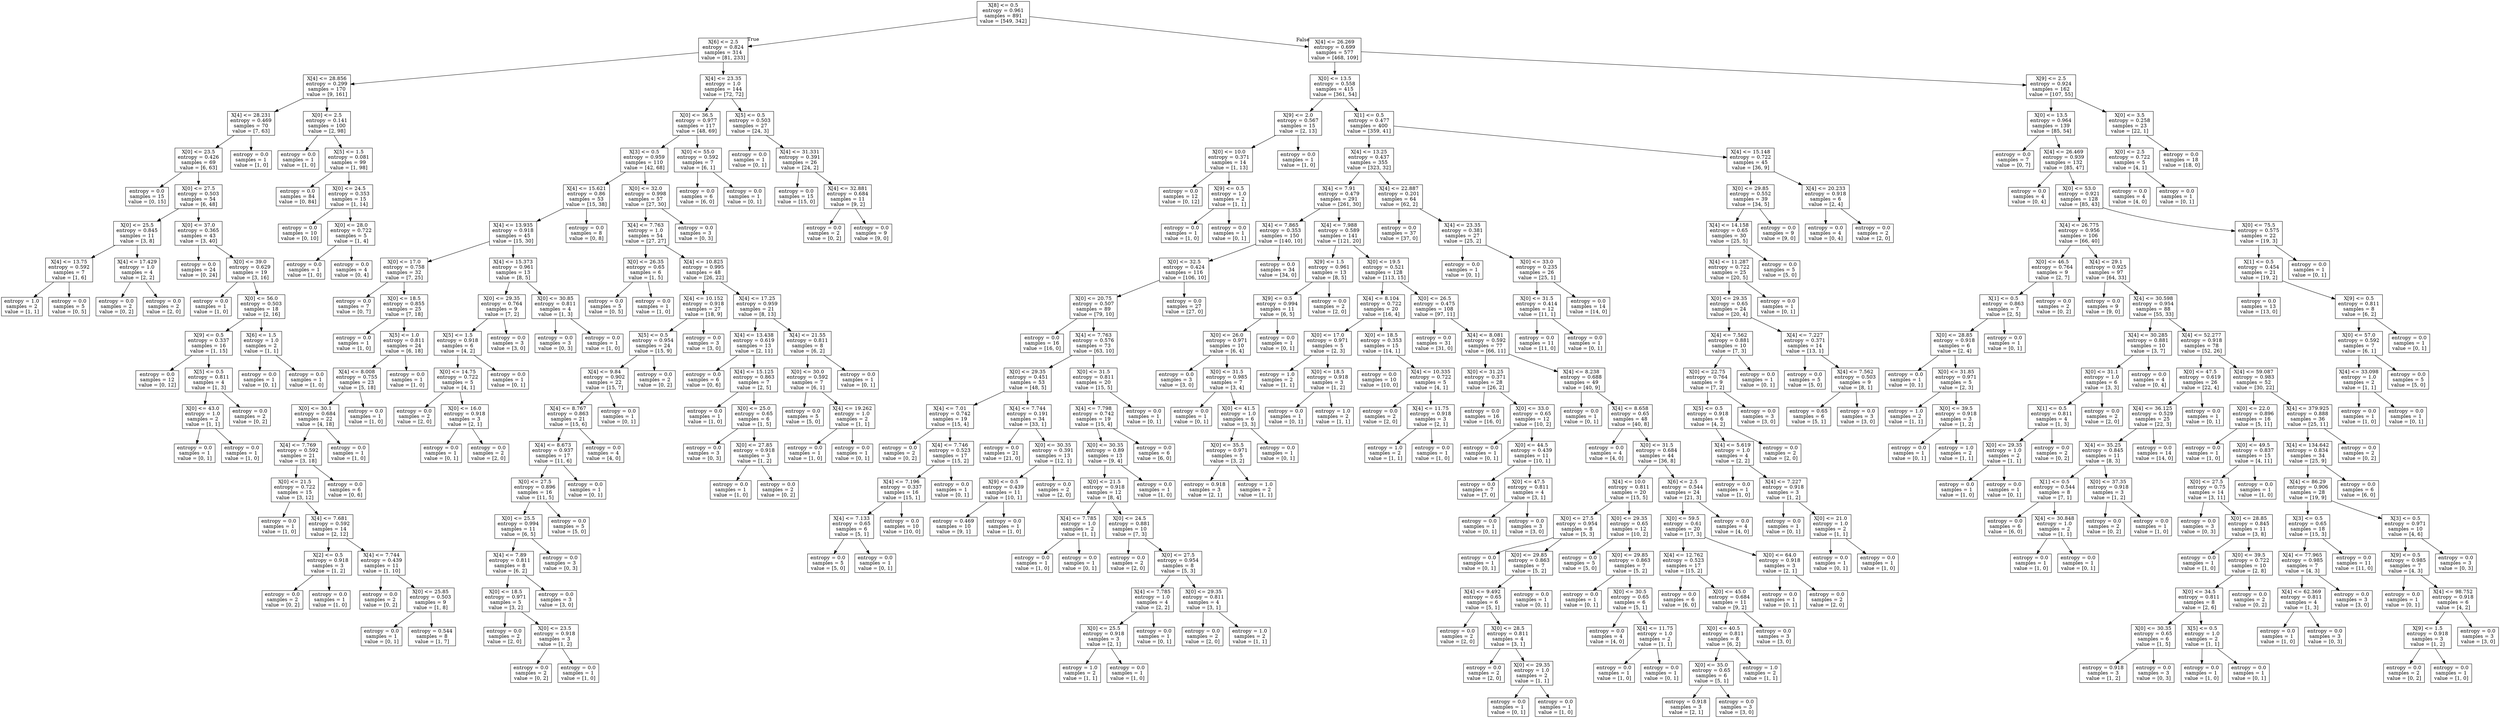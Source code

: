 digraph Tree {
node [shape=box] ;
0 [label="X[8] <= 0.5\nentropy = 0.961\nsamples = 891\nvalue = [549, 342]"] ;
1 [label="X[6] <= 2.5\nentropy = 0.824\nsamples = 314\nvalue = [81, 233]"] ;
0 -> 1 [labeldistance=2.5, labelangle=45, headlabel="True"] ;
2 [label="X[4] <= 28.856\nentropy = 0.299\nsamples = 170\nvalue = [9, 161]"] ;
1 -> 2 ;
3 [label="X[4] <= 28.231\nentropy = 0.469\nsamples = 70\nvalue = [7, 63]"] ;
2 -> 3 ;
4 [label="X[0] <= 23.5\nentropy = 0.426\nsamples = 69\nvalue = [6, 63]"] ;
3 -> 4 ;
5 [label="entropy = 0.0\nsamples = 15\nvalue = [0, 15]"] ;
4 -> 5 ;
6 [label="X[0] <= 27.5\nentropy = 0.503\nsamples = 54\nvalue = [6, 48]"] ;
4 -> 6 ;
7 [label="X[0] <= 25.5\nentropy = 0.845\nsamples = 11\nvalue = [3, 8]"] ;
6 -> 7 ;
8 [label="X[4] <= 13.75\nentropy = 0.592\nsamples = 7\nvalue = [1, 6]"] ;
7 -> 8 ;
9 [label="entropy = 1.0\nsamples = 2\nvalue = [1, 1]"] ;
8 -> 9 ;
10 [label="entropy = 0.0\nsamples = 5\nvalue = [0, 5]"] ;
8 -> 10 ;
11 [label="X[4] <= 17.429\nentropy = 1.0\nsamples = 4\nvalue = [2, 2]"] ;
7 -> 11 ;
12 [label="entropy = 0.0\nsamples = 2\nvalue = [0, 2]"] ;
11 -> 12 ;
13 [label="entropy = 0.0\nsamples = 2\nvalue = [2, 0]"] ;
11 -> 13 ;
14 [label="X[0] <= 37.0\nentropy = 0.365\nsamples = 43\nvalue = [3, 40]"] ;
6 -> 14 ;
15 [label="entropy = 0.0\nsamples = 24\nvalue = [0, 24]"] ;
14 -> 15 ;
16 [label="X[0] <= 39.0\nentropy = 0.629\nsamples = 19\nvalue = [3, 16]"] ;
14 -> 16 ;
17 [label="entropy = 0.0\nsamples = 1\nvalue = [1, 0]"] ;
16 -> 17 ;
18 [label="X[0] <= 56.0\nentropy = 0.503\nsamples = 18\nvalue = [2, 16]"] ;
16 -> 18 ;
19 [label="X[9] <= 0.5\nentropy = 0.337\nsamples = 16\nvalue = [1, 15]"] ;
18 -> 19 ;
20 [label="entropy = 0.0\nsamples = 12\nvalue = [0, 12]"] ;
19 -> 20 ;
21 [label="X[5] <= 0.5\nentropy = 0.811\nsamples = 4\nvalue = [1, 3]"] ;
19 -> 21 ;
22 [label="X[0] <= 43.0\nentropy = 1.0\nsamples = 2\nvalue = [1, 1]"] ;
21 -> 22 ;
23 [label="entropy = 0.0\nsamples = 1\nvalue = [0, 1]"] ;
22 -> 23 ;
24 [label="entropy = 0.0\nsamples = 1\nvalue = [1, 0]"] ;
22 -> 24 ;
25 [label="entropy = 0.0\nsamples = 2\nvalue = [0, 2]"] ;
21 -> 25 ;
26 [label="X[6] <= 1.5\nentropy = 1.0\nsamples = 2\nvalue = [1, 1]"] ;
18 -> 26 ;
27 [label="entropy = 0.0\nsamples = 1\nvalue = [0, 1]"] ;
26 -> 27 ;
28 [label="entropy = 0.0\nsamples = 1\nvalue = [1, 0]"] ;
26 -> 28 ;
29 [label="entropy = 0.0\nsamples = 1\nvalue = [1, 0]"] ;
3 -> 29 ;
30 [label="X[0] <= 2.5\nentropy = 0.141\nsamples = 100\nvalue = [2, 98]"] ;
2 -> 30 ;
31 [label="entropy = 0.0\nsamples = 1\nvalue = [1, 0]"] ;
30 -> 31 ;
32 [label="X[5] <= 1.5\nentropy = 0.081\nsamples = 99\nvalue = [1, 98]"] ;
30 -> 32 ;
33 [label="entropy = 0.0\nsamples = 84\nvalue = [0, 84]"] ;
32 -> 33 ;
34 [label="X[0] <= 24.5\nentropy = 0.353\nsamples = 15\nvalue = [1, 14]"] ;
32 -> 34 ;
35 [label="entropy = 0.0\nsamples = 10\nvalue = [0, 10]"] ;
34 -> 35 ;
36 [label="X[0] <= 28.0\nentropy = 0.722\nsamples = 5\nvalue = [1, 4]"] ;
34 -> 36 ;
37 [label="entropy = 0.0\nsamples = 1\nvalue = [1, 0]"] ;
36 -> 37 ;
38 [label="entropy = 0.0\nsamples = 4\nvalue = [0, 4]"] ;
36 -> 38 ;
39 [label="X[4] <= 23.35\nentropy = 1.0\nsamples = 144\nvalue = [72, 72]"] ;
1 -> 39 ;
40 [label="X[0] <= 36.5\nentropy = 0.977\nsamples = 117\nvalue = [48, 69]"] ;
39 -> 40 ;
41 [label="X[3] <= 0.5\nentropy = 0.959\nsamples = 110\nvalue = [42, 68]"] ;
40 -> 41 ;
42 [label="X[4] <= 15.621\nentropy = 0.86\nsamples = 53\nvalue = [15, 38]"] ;
41 -> 42 ;
43 [label="X[4] <= 13.935\nentropy = 0.918\nsamples = 45\nvalue = [15, 30]"] ;
42 -> 43 ;
44 [label="X[0] <= 17.0\nentropy = 0.758\nsamples = 32\nvalue = [7, 25]"] ;
43 -> 44 ;
45 [label="entropy = 0.0\nsamples = 7\nvalue = [0, 7]"] ;
44 -> 45 ;
46 [label="X[0] <= 18.5\nentropy = 0.855\nsamples = 25\nvalue = [7, 18]"] ;
44 -> 46 ;
47 [label="entropy = 0.0\nsamples = 1\nvalue = [1, 0]"] ;
46 -> 47 ;
48 [label="X[5] <= 1.0\nentropy = 0.811\nsamples = 24\nvalue = [6, 18]"] ;
46 -> 48 ;
49 [label="X[4] <= 8.008\nentropy = 0.755\nsamples = 23\nvalue = [5, 18]"] ;
48 -> 49 ;
50 [label="X[0] <= 30.1\nentropy = 0.684\nsamples = 22\nvalue = [4, 18]"] ;
49 -> 50 ;
51 [label="X[4] <= 7.769\nentropy = 0.592\nsamples = 21\nvalue = [3, 18]"] ;
50 -> 51 ;
52 [label="X[0] <= 21.5\nentropy = 0.722\nsamples = 15\nvalue = [3, 12]"] ;
51 -> 52 ;
53 [label="entropy = 0.0\nsamples = 1\nvalue = [1, 0]"] ;
52 -> 53 ;
54 [label="X[4] <= 7.681\nentropy = 0.592\nsamples = 14\nvalue = [2, 12]"] ;
52 -> 54 ;
55 [label="X[2] <= 0.5\nentropy = 0.918\nsamples = 3\nvalue = [1, 2]"] ;
54 -> 55 ;
56 [label="entropy = 0.0\nsamples = 2\nvalue = [0, 2]"] ;
55 -> 56 ;
57 [label="entropy = 0.0\nsamples = 1\nvalue = [1, 0]"] ;
55 -> 57 ;
58 [label="X[4] <= 7.744\nentropy = 0.439\nsamples = 11\nvalue = [1, 10]"] ;
54 -> 58 ;
59 [label="entropy = 0.0\nsamples = 2\nvalue = [0, 2]"] ;
58 -> 59 ;
60 [label="X[0] <= 25.85\nentropy = 0.503\nsamples = 9\nvalue = [1, 8]"] ;
58 -> 60 ;
61 [label="entropy = 0.0\nsamples = 1\nvalue = [0, 1]"] ;
60 -> 61 ;
62 [label="entropy = 0.544\nsamples = 8\nvalue = [1, 7]"] ;
60 -> 62 ;
63 [label="entropy = 0.0\nsamples = 6\nvalue = [0, 6]"] ;
51 -> 63 ;
64 [label="entropy = 0.0\nsamples = 1\nvalue = [1, 0]"] ;
50 -> 64 ;
65 [label="entropy = 0.0\nsamples = 1\nvalue = [1, 0]"] ;
49 -> 65 ;
66 [label="entropy = 0.0\nsamples = 1\nvalue = [1, 0]"] ;
48 -> 66 ;
67 [label="X[4] <= 15.373\nentropy = 0.961\nsamples = 13\nvalue = [8, 5]"] ;
43 -> 67 ;
68 [label="X[0] <= 29.35\nentropy = 0.764\nsamples = 9\nvalue = [7, 2]"] ;
67 -> 68 ;
69 [label="X[5] <= 1.5\nentropy = 0.918\nsamples = 6\nvalue = [4, 2]"] ;
68 -> 69 ;
70 [label="X[0] <= 14.75\nentropy = 0.722\nsamples = 5\nvalue = [4, 1]"] ;
69 -> 70 ;
71 [label="entropy = 0.0\nsamples = 2\nvalue = [2, 0]"] ;
70 -> 71 ;
72 [label="X[0] <= 16.0\nentropy = 0.918\nsamples = 3\nvalue = [2, 1]"] ;
70 -> 72 ;
73 [label="entropy = 0.0\nsamples = 1\nvalue = [0, 1]"] ;
72 -> 73 ;
74 [label="entropy = 0.0\nsamples = 2\nvalue = [2, 0]"] ;
72 -> 74 ;
75 [label="entropy = 0.0\nsamples = 1\nvalue = [0, 1]"] ;
69 -> 75 ;
76 [label="entropy = 0.0\nsamples = 3\nvalue = [3, 0]"] ;
68 -> 76 ;
77 [label="X[0] <= 30.85\nentropy = 0.811\nsamples = 4\nvalue = [1, 3]"] ;
67 -> 77 ;
78 [label="entropy = 0.0\nsamples = 3\nvalue = [0, 3]"] ;
77 -> 78 ;
79 [label="entropy = 0.0\nsamples = 1\nvalue = [1, 0]"] ;
77 -> 79 ;
80 [label="entropy = 0.0\nsamples = 8\nvalue = [0, 8]"] ;
42 -> 80 ;
81 [label="X[0] <= 32.0\nentropy = 0.998\nsamples = 57\nvalue = [27, 30]"] ;
41 -> 81 ;
82 [label="X[4] <= 7.763\nentropy = 1.0\nsamples = 54\nvalue = [27, 27]"] ;
81 -> 82 ;
83 [label="X[0] <= 26.35\nentropy = 0.65\nsamples = 6\nvalue = [1, 5]"] ;
82 -> 83 ;
84 [label="entropy = 0.0\nsamples = 5\nvalue = [0, 5]"] ;
83 -> 84 ;
85 [label="entropy = 0.0\nsamples = 1\nvalue = [1, 0]"] ;
83 -> 85 ;
86 [label="X[4] <= 10.825\nentropy = 0.995\nsamples = 48\nvalue = [26, 22]"] ;
82 -> 86 ;
87 [label="X[4] <= 10.152\nentropy = 0.918\nsamples = 27\nvalue = [18, 9]"] ;
86 -> 87 ;
88 [label="X[5] <= 0.5\nentropy = 0.954\nsamples = 24\nvalue = [15, 9]"] ;
87 -> 88 ;
89 [label="X[4] <= 9.84\nentropy = 0.902\nsamples = 22\nvalue = [15, 7]"] ;
88 -> 89 ;
90 [label="X[4] <= 8.767\nentropy = 0.863\nsamples = 21\nvalue = [15, 6]"] ;
89 -> 90 ;
91 [label="X[4] <= 8.673\nentropy = 0.937\nsamples = 17\nvalue = [11, 6]"] ;
90 -> 91 ;
92 [label="X[0] <= 27.5\nentropy = 0.896\nsamples = 16\nvalue = [11, 5]"] ;
91 -> 92 ;
93 [label="X[0] <= 25.5\nentropy = 0.994\nsamples = 11\nvalue = [6, 5]"] ;
92 -> 93 ;
94 [label="X[4] <= 7.89\nentropy = 0.811\nsamples = 8\nvalue = [6, 2]"] ;
93 -> 94 ;
95 [label="X[0] <= 18.5\nentropy = 0.971\nsamples = 5\nvalue = [3, 2]"] ;
94 -> 95 ;
96 [label="entropy = 0.0\nsamples = 2\nvalue = [2, 0]"] ;
95 -> 96 ;
97 [label="X[0] <= 23.5\nentropy = 0.918\nsamples = 3\nvalue = [1, 2]"] ;
95 -> 97 ;
98 [label="entropy = 0.0\nsamples = 2\nvalue = [0, 2]"] ;
97 -> 98 ;
99 [label="entropy = 0.0\nsamples = 1\nvalue = [1, 0]"] ;
97 -> 99 ;
100 [label="entropy = 0.0\nsamples = 3\nvalue = [3, 0]"] ;
94 -> 100 ;
101 [label="entropy = 0.0\nsamples = 3\nvalue = [0, 3]"] ;
93 -> 101 ;
102 [label="entropy = 0.0\nsamples = 5\nvalue = [5, 0]"] ;
92 -> 102 ;
103 [label="entropy = 0.0\nsamples = 1\nvalue = [0, 1]"] ;
91 -> 103 ;
104 [label="entropy = 0.0\nsamples = 4\nvalue = [4, 0]"] ;
90 -> 104 ;
105 [label="entropy = 0.0\nsamples = 1\nvalue = [0, 1]"] ;
89 -> 105 ;
106 [label="entropy = 0.0\nsamples = 2\nvalue = [0, 2]"] ;
88 -> 106 ;
107 [label="entropy = 0.0\nsamples = 3\nvalue = [3, 0]"] ;
87 -> 107 ;
108 [label="X[4] <= 17.25\nentropy = 0.959\nsamples = 21\nvalue = [8, 13]"] ;
86 -> 108 ;
109 [label="X[4] <= 13.438\nentropy = 0.619\nsamples = 13\nvalue = [2, 11]"] ;
108 -> 109 ;
110 [label="entropy = 0.0\nsamples = 6\nvalue = [0, 6]"] ;
109 -> 110 ;
111 [label="X[4] <= 15.125\nentropy = 0.863\nsamples = 7\nvalue = [2, 5]"] ;
109 -> 111 ;
112 [label="entropy = 0.0\nsamples = 1\nvalue = [1, 0]"] ;
111 -> 112 ;
113 [label="X[0] <= 25.0\nentropy = 0.65\nsamples = 6\nvalue = [1, 5]"] ;
111 -> 113 ;
114 [label="entropy = 0.0\nsamples = 3\nvalue = [0, 3]"] ;
113 -> 114 ;
115 [label="X[0] <= 27.85\nentropy = 0.918\nsamples = 3\nvalue = [1, 2]"] ;
113 -> 115 ;
116 [label="entropy = 0.0\nsamples = 1\nvalue = [1, 0]"] ;
115 -> 116 ;
117 [label="entropy = 0.0\nsamples = 2\nvalue = [0, 2]"] ;
115 -> 117 ;
118 [label="X[4] <= 21.55\nentropy = 0.811\nsamples = 8\nvalue = [6, 2]"] ;
108 -> 118 ;
119 [label="X[0] <= 30.0\nentropy = 0.592\nsamples = 7\nvalue = [6, 1]"] ;
118 -> 119 ;
120 [label="entropy = 0.0\nsamples = 5\nvalue = [5, 0]"] ;
119 -> 120 ;
121 [label="X[4] <= 19.262\nentropy = 1.0\nsamples = 2\nvalue = [1, 1]"] ;
119 -> 121 ;
122 [label="entropy = 0.0\nsamples = 1\nvalue = [1, 0]"] ;
121 -> 122 ;
123 [label="entropy = 0.0\nsamples = 1\nvalue = [0, 1]"] ;
121 -> 123 ;
124 [label="entropy = 0.0\nsamples = 1\nvalue = [0, 1]"] ;
118 -> 124 ;
125 [label="entropy = 0.0\nsamples = 3\nvalue = [0, 3]"] ;
81 -> 125 ;
126 [label="X[0] <= 55.0\nentropy = 0.592\nsamples = 7\nvalue = [6, 1]"] ;
40 -> 126 ;
127 [label="entropy = 0.0\nsamples = 6\nvalue = [6, 0]"] ;
126 -> 127 ;
128 [label="entropy = 0.0\nsamples = 1\nvalue = [0, 1]"] ;
126 -> 128 ;
129 [label="X[5] <= 0.5\nentropy = 0.503\nsamples = 27\nvalue = [24, 3]"] ;
39 -> 129 ;
130 [label="entropy = 0.0\nsamples = 1\nvalue = [0, 1]"] ;
129 -> 130 ;
131 [label="X[4] <= 31.331\nentropy = 0.391\nsamples = 26\nvalue = [24, 2]"] ;
129 -> 131 ;
132 [label="entropy = 0.0\nsamples = 15\nvalue = [15, 0]"] ;
131 -> 132 ;
133 [label="X[4] <= 32.881\nentropy = 0.684\nsamples = 11\nvalue = [9, 2]"] ;
131 -> 133 ;
134 [label="entropy = 0.0\nsamples = 2\nvalue = [0, 2]"] ;
133 -> 134 ;
135 [label="entropy = 0.0\nsamples = 9\nvalue = [9, 0]"] ;
133 -> 135 ;
136 [label="X[4] <= 26.269\nentropy = 0.699\nsamples = 577\nvalue = [468, 109]"] ;
0 -> 136 [labeldistance=2.5, labelangle=-45, headlabel="False"] ;
137 [label="X[0] <= 13.5\nentropy = 0.558\nsamples = 415\nvalue = [361, 54]"] ;
136 -> 137 ;
138 [label="X[9] <= 2.0\nentropy = 0.567\nsamples = 15\nvalue = [2, 13]"] ;
137 -> 138 ;
139 [label="X[0] <= 10.0\nentropy = 0.371\nsamples = 14\nvalue = [1, 13]"] ;
138 -> 139 ;
140 [label="entropy = 0.0\nsamples = 12\nvalue = [0, 12]"] ;
139 -> 140 ;
141 [label="X[9] <= 0.5\nentropy = 1.0\nsamples = 2\nvalue = [1, 1]"] ;
139 -> 141 ;
142 [label="entropy = 0.0\nsamples = 1\nvalue = [1, 0]"] ;
141 -> 142 ;
143 [label="entropy = 0.0\nsamples = 1\nvalue = [0, 1]"] ;
141 -> 143 ;
144 [label="entropy = 0.0\nsamples = 1\nvalue = [1, 0]"] ;
138 -> 144 ;
145 [label="X[1] <= 0.5\nentropy = 0.477\nsamples = 400\nvalue = [359, 41]"] ;
137 -> 145 ;
146 [label="X[4] <= 13.25\nentropy = 0.437\nsamples = 355\nvalue = [323, 32]"] ;
145 -> 146 ;
147 [label="X[4] <= 7.91\nentropy = 0.479\nsamples = 291\nvalue = [261, 30]"] ;
146 -> 147 ;
148 [label="X[4] <= 7.865\nentropy = 0.353\nsamples = 150\nvalue = [140, 10]"] ;
147 -> 148 ;
149 [label="X[0] <= 32.5\nentropy = 0.424\nsamples = 116\nvalue = [106, 10]"] ;
148 -> 149 ;
150 [label="X[0] <= 20.75\nentropy = 0.507\nsamples = 89\nvalue = [79, 10]"] ;
149 -> 150 ;
151 [label="entropy = 0.0\nsamples = 16\nvalue = [16, 0]"] ;
150 -> 151 ;
152 [label="X[4] <= 7.763\nentropy = 0.576\nsamples = 73\nvalue = [63, 10]"] ;
150 -> 152 ;
153 [label="X[0] <= 29.35\nentropy = 0.451\nsamples = 53\nvalue = [48, 5]"] ;
152 -> 153 ;
154 [label="X[4] <= 7.01\nentropy = 0.742\nsamples = 19\nvalue = [15, 4]"] ;
153 -> 154 ;
155 [label="entropy = 0.0\nsamples = 2\nvalue = [0, 2]"] ;
154 -> 155 ;
156 [label="X[4] <= 7.746\nentropy = 0.523\nsamples = 17\nvalue = [15, 2]"] ;
154 -> 156 ;
157 [label="X[4] <= 7.196\nentropy = 0.337\nsamples = 16\nvalue = [15, 1]"] ;
156 -> 157 ;
158 [label="X[4] <= 7.133\nentropy = 0.65\nsamples = 6\nvalue = [5, 1]"] ;
157 -> 158 ;
159 [label="entropy = 0.0\nsamples = 5\nvalue = [5, 0]"] ;
158 -> 159 ;
160 [label="entropy = 0.0\nsamples = 1\nvalue = [0, 1]"] ;
158 -> 160 ;
161 [label="entropy = 0.0\nsamples = 10\nvalue = [10, 0]"] ;
157 -> 161 ;
162 [label="entropy = 0.0\nsamples = 1\nvalue = [0, 1]"] ;
156 -> 162 ;
163 [label="X[4] <= 7.744\nentropy = 0.191\nsamples = 34\nvalue = [33, 1]"] ;
153 -> 163 ;
164 [label="entropy = 0.0\nsamples = 21\nvalue = [21, 0]"] ;
163 -> 164 ;
165 [label="X[0] <= 30.35\nentropy = 0.391\nsamples = 13\nvalue = [12, 1]"] ;
163 -> 165 ;
166 [label="X[9] <= 0.5\nentropy = 0.439\nsamples = 11\nvalue = [10, 1]"] ;
165 -> 166 ;
167 [label="entropy = 0.469\nsamples = 10\nvalue = [9, 1]"] ;
166 -> 167 ;
168 [label="entropy = 0.0\nsamples = 1\nvalue = [1, 0]"] ;
166 -> 168 ;
169 [label="entropy = 0.0\nsamples = 2\nvalue = [2, 0]"] ;
165 -> 169 ;
170 [label="X[0] <= 31.5\nentropy = 0.811\nsamples = 20\nvalue = [15, 5]"] ;
152 -> 170 ;
171 [label="X[4] <= 7.798\nentropy = 0.742\nsamples = 19\nvalue = [15, 4]"] ;
170 -> 171 ;
172 [label="X[0] <= 30.35\nentropy = 0.89\nsamples = 13\nvalue = [9, 4]"] ;
171 -> 172 ;
173 [label="X[0] <= 21.5\nentropy = 0.918\nsamples = 12\nvalue = [8, 4]"] ;
172 -> 173 ;
174 [label="X[4] <= 7.785\nentropy = 1.0\nsamples = 2\nvalue = [1, 1]"] ;
173 -> 174 ;
175 [label="entropy = 0.0\nsamples = 1\nvalue = [1, 0]"] ;
174 -> 175 ;
176 [label="entropy = 0.0\nsamples = 1\nvalue = [0, 1]"] ;
174 -> 176 ;
177 [label="X[0] <= 24.5\nentropy = 0.881\nsamples = 10\nvalue = [7, 3]"] ;
173 -> 177 ;
178 [label="entropy = 0.0\nsamples = 2\nvalue = [2, 0]"] ;
177 -> 178 ;
179 [label="X[0] <= 27.5\nentropy = 0.954\nsamples = 8\nvalue = [5, 3]"] ;
177 -> 179 ;
180 [label="X[4] <= 7.785\nentropy = 1.0\nsamples = 4\nvalue = [2, 2]"] ;
179 -> 180 ;
181 [label="X[0] <= 25.5\nentropy = 0.918\nsamples = 3\nvalue = [2, 1]"] ;
180 -> 181 ;
182 [label="entropy = 1.0\nsamples = 2\nvalue = [1, 1]"] ;
181 -> 182 ;
183 [label="entropy = 0.0\nsamples = 1\nvalue = [1, 0]"] ;
181 -> 183 ;
184 [label="entropy = 0.0\nsamples = 1\nvalue = [0, 1]"] ;
180 -> 184 ;
185 [label="X[0] <= 29.35\nentropy = 0.811\nsamples = 4\nvalue = [3, 1]"] ;
179 -> 185 ;
186 [label="entropy = 0.0\nsamples = 2\nvalue = [2, 0]"] ;
185 -> 186 ;
187 [label="entropy = 1.0\nsamples = 2\nvalue = [1, 1]"] ;
185 -> 187 ;
188 [label="entropy = 0.0\nsamples = 1\nvalue = [1, 0]"] ;
172 -> 188 ;
189 [label="entropy = 0.0\nsamples = 6\nvalue = [6, 0]"] ;
171 -> 189 ;
190 [label="entropy = 0.0\nsamples = 1\nvalue = [0, 1]"] ;
170 -> 190 ;
191 [label="entropy = 0.0\nsamples = 27\nvalue = [27, 0]"] ;
149 -> 191 ;
192 [label="entropy = 0.0\nsamples = 34\nvalue = [34, 0]"] ;
148 -> 192 ;
193 [label="X[4] <= 7.988\nentropy = 0.589\nsamples = 141\nvalue = [121, 20]"] ;
147 -> 193 ;
194 [label="X[9] <= 1.5\nentropy = 0.961\nsamples = 13\nvalue = [8, 5]"] ;
193 -> 194 ;
195 [label="X[9] <= 0.5\nentropy = 0.994\nsamples = 11\nvalue = [6, 5]"] ;
194 -> 195 ;
196 [label="X[0] <= 26.0\nentropy = 0.971\nsamples = 10\nvalue = [6, 4]"] ;
195 -> 196 ;
197 [label="entropy = 0.0\nsamples = 3\nvalue = [3, 0]"] ;
196 -> 197 ;
198 [label="X[0] <= 31.5\nentropy = 0.985\nsamples = 7\nvalue = [3, 4]"] ;
196 -> 198 ;
199 [label="entropy = 0.0\nsamples = 1\nvalue = [0, 1]"] ;
198 -> 199 ;
200 [label="X[0] <= 41.5\nentropy = 1.0\nsamples = 6\nvalue = [3, 3]"] ;
198 -> 200 ;
201 [label="X[0] <= 35.5\nentropy = 0.971\nsamples = 5\nvalue = [3, 2]"] ;
200 -> 201 ;
202 [label="entropy = 0.918\nsamples = 3\nvalue = [2, 1]"] ;
201 -> 202 ;
203 [label="entropy = 1.0\nsamples = 2\nvalue = [1, 1]"] ;
201 -> 203 ;
204 [label="entropy = 0.0\nsamples = 1\nvalue = [0, 1]"] ;
200 -> 204 ;
205 [label="entropy = 0.0\nsamples = 1\nvalue = [0, 1]"] ;
195 -> 205 ;
206 [label="entropy = 0.0\nsamples = 2\nvalue = [2, 0]"] ;
194 -> 206 ;
207 [label="X[0] <= 19.5\nentropy = 0.521\nsamples = 128\nvalue = [113, 15]"] ;
193 -> 207 ;
208 [label="X[4] <= 8.104\nentropy = 0.722\nsamples = 20\nvalue = [16, 4]"] ;
207 -> 208 ;
209 [label="X[0] <= 17.0\nentropy = 0.971\nsamples = 5\nvalue = [2, 3]"] ;
208 -> 209 ;
210 [label="entropy = 1.0\nsamples = 2\nvalue = [1, 1]"] ;
209 -> 210 ;
211 [label="X[0] <= 18.5\nentropy = 0.918\nsamples = 3\nvalue = [1, 2]"] ;
209 -> 211 ;
212 [label="entropy = 0.0\nsamples = 1\nvalue = [0, 1]"] ;
211 -> 212 ;
213 [label="entropy = 1.0\nsamples = 2\nvalue = [1, 1]"] ;
211 -> 213 ;
214 [label="X[0] <= 18.5\nentropy = 0.353\nsamples = 15\nvalue = [14, 1]"] ;
208 -> 214 ;
215 [label="entropy = 0.0\nsamples = 10\nvalue = [10, 0]"] ;
214 -> 215 ;
216 [label="X[4] <= 10.335\nentropy = 0.722\nsamples = 5\nvalue = [4, 1]"] ;
214 -> 216 ;
217 [label="entropy = 0.0\nsamples = 2\nvalue = [2, 0]"] ;
216 -> 217 ;
218 [label="X[4] <= 11.75\nentropy = 0.918\nsamples = 3\nvalue = [2, 1]"] ;
216 -> 218 ;
219 [label="entropy = 1.0\nsamples = 2\nvalue = [1, 1]"] ;
218 -> 219 ;
220 [label="entropy = 0.0\nsamples = 1\nvalue = [1, 0]"] ;
218 -> 220 ;
221 [label="X[0] <= 26.5\nentropy = 0.475\nsamples = 108\nvalue = [97, 11]"] ;
207 -> 221 ;
222 [label="entropy = 0.0\nsamples = 31\nvalue = [31, 0]"] ;
221 -> 222 ;
223 [label="X[4] <= 8.081\nentropy = 0.592\nsamples = 77\nvalue = [66, 11]"] ;
221 -> 223 ;
224 [label="X[0] <= 31.25\nentropy = 0.371\nsamples = 28\nvalue = [26, 2]"] ;
223 -> 224 ;
225 [label="entropy = 0.0\nsamples = 16\nvalue = [16, 0]"] ;
224 -> 225 ;
226 [label="X[0] <= 33.0\nentropy = 0.65\nsamples = 12\nvalue = [10, 2]"] ;
224 -> 226 ;
227 [label="entropy = 0.0\nsamples = 1\nvalue = [0, 1]"] ;
226 -> 227 ;
228 [label="X[0] <= 44.5\nentropy = 0.439\nsamples = 11\nvalue = [10, 1]"] ;
226 -> 228 ;
229 [label="entropy = 0.0\nsamples = 7\nvalue = [7, 0]"] ;
228 -> 229 ;
230 [label="X[0] <= 47.5\nentropy = 0.811\nsamples = 4\nvalue = [3, 1]"] ;
228 -> 230 ;
231 [label="entropy = 0.0\nsamples = 1\nvalue = [0, 1]"] ;
230 -> 231 ;
232 [label="entropy = 0.0\nsamples = 3\nvalue = [3, 0]"] ;
230 -> 232 ;
233 [label="X[4] <= 8.238\nentropy = 0.688\nsamples = 49\nvalue = [40, 9]"] ;
223 -> 233 ;
234 [label="entropy = 0.0\nsamples = 1\nvalue = [0, 1]"] ;
233 -> 234 ;
235 [label="X[4] <= 8.658\nentropy = 0.65\nsamples = 48\nvalue = [40, 8]"] ;
233 -> 235 ;
236 [label="entropy = 0.0\nsamples = 4\nvalue = [4, 0]"] ;
235 -> 236 ;
237 [label="X[0] <= 31.5\nentropy = 0.684\nsamples = 44\nvalue = [36, 8]"] ;
235 -> 237 ;
238 [label="X[4] <= 10.0\nentropy = 0.811\nsamples = 20\nvalue = [15, 5]"] ;
237 -> 238 ;
239 [label="X[0] <= 27.5\nentropy = 0.954\nsamples = 8\nvalue = [5, 3]"] ;
238 -> 239 ;
240 [label="entropy = 0.0\nsamples = 1\nvalue = [0, 1]"] ;
239 -> 240 ;
241 [label="X[0] <= 29.85\nentropy = 0.863\nsamples = 7\nvalue = [5, 2]"] ;
239 -> 241 ;
242 [label="X[4] <= 9.492\nentropy = 0.65\nsamples = 6\nvalue = [5, 1]"] ;
241 -> 242 ;
243 [label="entropy = 0.0\nsamples = 2\nvalue = [2, 0]"] ;
242 -> 243 ;
244 [label="X[0] <= 28.5\nentropy = 0.811\nsamples = 4\nvalue = [3, 1]"] ;
242 -> 244 ;
245 [label="entropy = 0.0\nsamples = 2\nvalue = [2, 0]"] ;
244 -> 245 ;
246 [label="X[0] <= 29.35\nentropy = 1.0\nsamples = 2\nvalue = [1, 1]"] ;
244 -> 246 ;
247 [label="entropy = 0.0\nsamples = 1\nvalue = [0, 1]"] ;
246 -> 247 ;
248 [label="entropy = 0.0\nsamples = 1\nvalue = [1, 0]"] ;
246 -> 248 ;
249 [label="entropy = 0.0\nsamples = 1\nvalue = [0, 1]"] ;
241 -> 249 ;
250 [label="X[0] <= 29.35\nentropy = 0.65\nsamples = 12\nvalue = [10, 2]"] ;
238 -> 250 ;
251 [label="entropy = 0.0\nsamples = 5\nvalue = [5, 0]"] ;
250 -> 251 ;
252 [label="X[0] <= 29.85\nentropy = 0.863\nsamples = 7\nvalue = [5, 2]"] ;
250 -> 252 ;
253 [label="entropy = 0.0\nsamples = 1\nvalue = [0, 1]"] ;
252 -> 253 ;
254 [label="X[0] <= 30.5\nentropy = 0.65\nsamples = 6\nvalue = [5, 1]"] ;
252 -> 254 ;
255 [label="entropy = 0.0\nsamples = 4\nvalue = [4, 0]"] ;
254 -> 255 ;
256 [label="X[4] <= 11.75\nentropy = 1.0\nsamples = 2\nvalue = [1, 1]"] ;
254 -> 256 ;
257 [label="entropy = 0.0\nsamples = 1\nvalue = [1, 0]"] ;
256 -> 257 ;
258 [label="entropy = 0.0\nsamples = 1\nvalue = [0, 1]"] ;
256 -> 258 ;
259 [label="X[6] <= 2.5\nentropy = 0.544\nsamples = 24\nvalue = [21, 3]"] ;
237 -> 259 ;
260 [label="X[0] <= 59.5\nentropy = 0.61\nsamples = 20\nvalue = [17, 3]"] ;
259 -> 260 ;
261 [label="X[4] <= 12.762\nentropy = 0.523\nsamples = 17\nvalue = [15, 2]"] ;
260 -> 261 ;
262 [label="entropy = 0.0\nsamples = 6\nvalue = [6, 0]"] ;
261 -> 262 ;
263 [label="X[0] <= 45.0\nentropy = 0.684\nsamples = 11\nvalue = [9, 2]"] ;
261 -> 263 ;
264 [label="X[0] <= 40.5\nentropy = 0.811\nsamples = 8\nvalue = [6, 2]"] ;
263 -> 264 ;
265 [label="X[0] <= 35.0\nentropy = 0.65\nsamples = 6\nvalue = [5, 1]"] ;
264 -> 265 ;
266 [label="entropy = 0.918\nsamples = 3\nvalue = [2, 1]"] ;
265 -> 266 ;
267 [label="entropy = 0.0\nsamples = 3\nvalue = [3, 0]"] ;
265 -> 267 ;
268 [label="entropy = 1.0\nsamples = 2\nvalue = [1, 1]"] ;
264 -> 268 ;
269 [label="entropy = 0.0\nsamples = 3\nvalue = [3, 0]"] ;
263 -> 269 ;
270 [label="X[0] <= 64.0\nentropy = 0.918\nsamples = 3\nvalue = [2, 1]"] ;
260 -> 270 ;
271 [label="entropy = 0.0\nsamples = 1\nvalue = [0, 1]"] ;
270 -> 271 ;
272 [label="entropy = 0.0\nsamples = 2\nvalue = [2, 0]"] ;
270 -> 272 ;
273 [label="entropy = 0.0\nsamples = 4\nvalue = [4, 0]"] ;
259 -> 273 ;
274 [label="X[4] <= 22.887\nentropy = 0.201\nsamples = 64\nvalue = [62, 2]"] ;
146 -> 274 ;
275 [label="entropy = 0.0\nsamples = 37\nvalue = [37, 0]"] ;
274 -> 275 ;
276 [label="X[4] <= 23.35\nentropy = 0.381\nsamples = 27\nvalue = [25, 2]"] ;
274 -> 276 ;
277 [label="entropy = 0.0\nsamples = 1\nvalue = [0, 1]"] ;
276 -> 277 ;
278 [label="X[0] <= 33.0\nentropy = 0.235\nsamples = 26\nvalue = [25, 1]"] ;
276 -> 278 ;
279 [label="X[0] <= 31.5\nentropy = 0.414\nsamples = 12\nvalue = [11, 1]"] ;
278 -> 279 ;
280 [label="entropy = 0.0\nsamples = 11\nvalue = [11, 0]"] ;
279 -> 280 ;
281 [label="entropy = 0.0\nsamples = 1\nvalue = [0, 1]"] ;
279 -> 281 ;
282 [label="entropy = 0.0\nsamples = 14\nvalue = [14, 0]"] ;
278 -> 282 ;
283 [label="X[4] <= 15.148\nentropy = 0.722\nsamples = 45\nvalue = [36, 9]"] ;
145 -> 283 ;
284 [label="X[0] <= 29.85\nentropy = 0.552\nsamples = 39\nvalue = [34, 5]"] ;
283 -> 284 ;
285 [label="X[4] <= 14.158\nentropy = 0.65\nsamples = 30\nvalue = [25, 5]"] ;
284 -> 285 ;
286 [label="X[4] <= 11.287\nentropy = 0.722\nsamples = 25\nvalue = [20, 5]"] ;
285 -> 286 ;
287 [label="X[0] <= 29.35\nentropy = 0.65\nsamples = 24\nvalue = [20, 4]"] ;
286 -> 287 ;
288 [label="X[4] <= 7.562\nentropy = 0.881\nsamples = 10\nvalue = [7, 3]"] ;
287 -> 288 ;
289 [label="X[0] <= 22.75\nentropy = 0.764\nsamples = 9\nvalue = [7, 2]"] ;
288 -> 289 ;
290 [label="X[5] <= 0.5\nentropy = 0.918\nsamples = 6\nvalue = [4, 2]"] ;
289 -> 290 ;
291 [label="X[4] <= 5.619\nentropy = 1.0\nsamples = 4\nvalue = [2, 2]"] ;
290 -> 291 ;
292 [label="entropy = 0.0\nsamples = 1\nvalue = [1, 0]"] ;
291 -> 292 ;
293 [label="X[4] <= 7.227\nentropy = 0.918\nsamples = 3\nvalue = [1, 2]"] ;
291 -> 293 ;
294 [label="entropy = 0.0\nsamples = 1\nvalue = [0, 1]"] ;
293 -> 294 ;
295 [label="X[0] <= 21.0\nentropy = 1.0\nsamples = 2\nvalue = [1, 1]"] ;
293 -> 295 ;
296 [label="entropy = 0.0\nsamples = 1\nvalue = [0, 1]"] ;
295 -> 296 ;
297 [label="entropy = 0.0\nsamples = 1\nvalue = [1, 0]"] ;
295 -> 297 ;
298 [label="entropy = 0.0\nsamples = 2\nvalue = [2, 0]"] ;
290 -> 298 ;
299 [label="entropy = 0.0\nsamples = 3\nvalue = [3, 0]"] ;
289 -> 299 ;
300 [label="entropy = 0.0\nsamples = 1\nvalue = [0, 1]"] ;
288 -> 300 ;
301 [label="X[4] <= 7.227\nentropy = 0.371\nsamples = 14\nvalue = [13, 1]"] ;
287 -> 301 ;
302 [label="entropy = 0.0\nsamples = 5\nvalue = [5, 0]"] ;
301 -> 302 ;
303 [label="X[4] <= 7.562\nentropy = 0.503\nsamples = 9\nvalue = [8, 1]"] ;
301 -> 303 ;
304 [label="entropy = 0.65\nsamples = 6\nvalue = [5, 1]"] ;
303 -> 304 ;
305 [label="entropy = 0.0\nsamples = 3\nvalue = [3, 0]"] ;
303 -> 305 ;
306 [label="entropy = 0.0\nsamples = 1\nvalue = [0, 1]"] ;
286 -> 306 ;
307 [label="entropy = 0.0\nsamples = 5\nvalue = [5, 0]"] ;
285 -> 307 ;
308 [label="entropy = 0.0\nsamples = 9\nvalue = [9, 0]"] ;
284 -> 308 ;
309 [label="X[4] <= 20.233\nentropy = 0.918\nsamples = 6\nvalue = [2, 4]"] ;
283 -> 309 ;
310 [label="entropy = 0.0\nsamples = 4\nvalue = [0, 4]"] ;
309 -> 310 ;
311 [label="entropy = 0.0\nsamples = 2\nvalue = [2, 0]"] ;
309 -> 311 ;
312 [label="X[9] <= 2.5\nentropy = 0.924\nsamples = 162\nvalue = [107, 55]"] ;
136 -> 312 ;
313 [label="X[0] <= 13.5\nentropy = 0.964\nsamples = 139\nvalue = [85, 54]"] ;
312 -> 313 ;
314 [label="entropy = 0.0\nsamples = 7\nvalue = [0, 7]"] ;
313 -> 314 ;
315 [label="X[4] <= 26.469\nentropy = 0.939\nsamples = 132\nvalue = [85, 47]"] ;
313 -> 315 ;
316 [label="entropy = 0.0\nsamples = 4\nvalue = [0, 4]"] ;
315 -> 316 ;
317 [label="X[0] <= 53.0\nentropy = 0.921\nsamples = 128\nvalue = [85, 43]"] ;
315 -> 317 ;
318 [label="X[4] <= 26.775\nentropy = 0.956\nsamples = 106\nvalue = [66, 40]"] ;
317 -> 318 ;
319 [label="X[0] <= 46.5\nentropy = 0.764\nsamples = 9\nvalue = [2, 7]"] ;
318 -> 319 ;
320 [label="X[1] <= 0.5\nentropy = 0.863\nsamples = 7\nvalue = [2, 5]"] ;
319 -> 320 ;
321 [label="X[0] <= 28.85\nentropy = 0.918\nsamples = 6\nvalue = [2, 4]"] ;
320 -> 321 ;
322 [label="entropy = 0.0\nsamples = 1\nvalue = [0, 1]"] ;
321 -> 322 ;
323 [label="X[0] <= 31.85\nentropy = 0.971\nsamples = 5\nvalue = [2, 3]"] ;
321 -> 323 ;
324 [label="entropy = 1.0\nsamples = 2\nvalue = [1, 1]"] ;
323 -> 324 ;
325 [label="X[0] <= 39.5\nentropy = 0.918\nsamples = 3\nvalue = [1, 2]"] ;
323 -> 325 ;
326 [label="entropy = 0.0\nsamples = 1\nvalue = [0, 1]"] ;
325 -> 326 ;
327 [label="entropy = 1.0\nsamples = 2\nvalue = [1, 1]"] ;
325 -> 327 ;
328 [label="entropy = 0.0\nsamples = 1\nvalue = [0, 1]"] ;
320 -> 328 ;
329 [label="entropy = 0.0\nsamples = 2\nvalue = [0, 2]"] ;
319 -> 329 ;
330 [label="X[4] <= 29.1\nentropy = 0.925\nsamples = 97\nvalue = [64, 33]"] ;
318 -> 330 ;
331 [label="entropy = 0.0\nsamples = 9\nvalue = [9, 0]"] ;
330 -> 331 ;
332 [label="X[4] <= 30.598\nentropy = 0.954\nsamples = 88\nvalue = [55, 33]"] ;
330 -> 332 ;
333 [label="X[4] <= 30.285\nentropy = 0.881\nsamples = 10\nvalue = [3, 7]"] ;
332 -> 333 ;
334 [label="X[0] <= 31.1\nentropy = 1.0\nsamples = 6\nvalue = [3, 3]"] ;
333 -> 334 ;
335 [label="X[1] <= 0.5\nentropy = 0.811\nsamples = 4\nvalue = [1, 3]"] ;
334 -> 335 ;
336 [label="X[0] <= 29.35\nentropy = 1.0\nsamples = 2\nvalue = [1, 1]"] ;
335 -> 336 ;
337 [label="entropy = 0.0\nsamples = 1\nvalue = [1, 0]"] ;
336 -> 337 ;
338 [label="entropy = 0.0\nsamples = 1\nvalue = [0, 1]"] ;
336 -> 338 ;
339 [label="entropy = 0.0\nsamples = 2\nvalue = [0, 2]"] ;
335 -> 339 ;
340 [label="entropy = 0.0\nsamples = 2\nvalue = [2, 0]"] ;
334 -> 340 ;
341 [label="entropy = 0.0\nsamples = 4\nvalue = [0, 4]"] ;
333 -> 341 ;
342 [label="X[4] <= 52.277\nentropy = 0.918\nsamples = 78\nvalue = [52, 26]"] ;
332 -> 342 ;
343 [label="X[0] <= 47.5\nentropy = 0.619\nsamples = 26\nvalue = [22, 4]"] ;
342 -> 343 ;
344 [label="X[4] <= 36.125\nentropy = 0.529\nsamples = 25\nvalue = [22, 3]"] ;
343 -> 344 ;
345 [label="X[4] <= 35.25\nentropy = 0.845\nsamples = 11\nvalue = [8, 3]"] ;
344 -> 345 ;
346 [label="X[1] <= 0.5\nentropy = 0.544\nsamples = 8\nvalue = [7, 1]"] ;
345 -> 346 ;
347 [label="entropy = 0.0\nsamples = 6\nvalue = [6, 0]"] ;
346 -> 347 ;
348 [label="X[4] <= 30.848\nentropy = 1.0\nsamples = 2\nvalue = [1, 1]"] ;
346 -> 348 ;
349 [label="entropy = 0.0\nsamples = 1\nvalue = [1, 0]"] ;
348 -> 349 ;
350 [label="entropy = 0.0\nsamples = 1\nvalue = [0, 1]"] ;
348 -> 350 ;
351 [label="X[0] <= 37.35\nentropy = 0.918\nsamples = 3\nvalue = [1, 2]"] ;
345 -> 351 ;
352 [label="entropy = 0.0\nsamples = 2\nvalue = [0, 2]"] ;
351 -> 352 ;
353 [label="entropy = 0.0\nsamples = 1\nvalue = [1, 0]"] ;
351 -> 353 ;
354 [label="entropy = 0.0\nsamples = 14\nvalue = [14, 0]"] ;
344 -> 354 ;
355 [label="entropy = 0.0\nsamples = 1\nvalue = [0, 1]"] ;
343 -> 355 ;
356 [label="X[4] <= 59.087\nentropy = 0.983\nsamples = 52\nvalue = [30, 22]"] ;
342 -> 356 ;
357 [label="X[0] <= 22.0\nentropy = 0.896\nsamples = 16\nvalue = [5, 11]"] ;
356 -> 357 ;
358 [label="entropy = 0.0\nsamples = 1\nvalue = [1, 0]"] ;
357 -> 358 ;
359 [label="X[0] <= 49.5\nentropy = 0.837\nsamples = 15\nvalue = [4, 11]"] ;
357 -> 359 ;
360 [label="X[0] <= 27.5\nentropy = 0.75\nsamples = 14\nvalue = [3, 11]"] ;
359 -> 360 ;
361 [label="entropy = 0.0\nsamples = 3\nvalue = [0, 3]"] ;
360 -> 361 ;
362 [label="X[0] <= 28.85\nentropy = 0.845\nsamples = 11\nvalue = [3, 8]"] ;
360 -> 362 ;
363 [label="entropy = 0.0\nsamples = 1\nvalue = [1, 0]"] ;
362 -> 363 ;
364 [label="X[0] <= 39.5\nentropy = 0.722\nsamples = 10\nvalue = [2, 8]"] ;
362 -> 364 ;
365 [label="X[0] <= 34.5\nentropy = 0.811\nsamples = 8\nvalue = [2, 6]"] ;
364 -> 365 ;
366 [label="X[0] <= 30.35\nentropy = 0.65\nsamples = 6\nvalue = [1, 5]"] ;
365 -> 366 ;
367 [label="entropy = 0.918\nsamples = 3\nvalue = [1, 2]"] ;
366 -> 367 ;
368 [label="entropy = 0.0\nsamples = 3\nvalue = [0, 3]"] ;
366 -> 368 ;
369 [label="X[5] <= 0.5\nentropy = 1.0\nsamples = 2\nvalue = [1, 1]"] ;
365 -> 369 ;
370 [label="entropy = 0.0\nsamples = 1\nvalue = [1, 0]"] ;
369 -> 370 ;
371 [label="entropy = 0.0\nsamples = 1\nvalue = [0, 1]"] ;
369 -> 371 ;
372 [label="entropy = 0.0\nsamples = 2\nvalue = [0, 2]"] ;
364 -> 372 ;
373 [label="entropy = 0.0\nsamples = 1\nvalue = [1, 0]"] ;
359 -> 373 ;
374 [label="X[4] <= 379.925\nentropy = 0.888\nsamples = 36\nvalue = [25, 11]"] ;
356 -> 374 ;
375 [label="X[4] <= 134.642\nentropy = 0.834\nsamples = 34\nvalue = [25, 9]"] ;
374 -> 375 ;
376 [label="X[4] <= 86.29\nentropy = 0.906\nsamples = 28\nvalue = [19, 9]"] ;
375 -> 376 ;
377 [label="X[3] <= 0.5\nentropy = 0.65\nsamples = 18\nvalue = [15, 3]"] ;
376 -> 377 ;
378 [label="X[4] <= 77.965\nentropy = 0.985\nsamples = 7\nvalue = [4, 3]"] ;
377 -> 378 ;
379 [label="X[4] <= 62.369\nentropy = 0.811\nsamples = 4\nvalue = [1, 3]"] ;
378 -> 379 ;
380 [label="entropy = 0.0\nsamples = 1\nvalue = [1, 0]"] ;
379 -> 380 ;
381 [label="entropy = 0.0\nsamples = 3\nvalue = [0, 3]"] ;
379 -> 381 ;
382 [label="entropy = 0.0\nsamples = 3\nvalue = [3, 0]"] ;
378 -> 382 ;
383 [label="entropy = 0.0\nsamples = 11\nvalue = [11, 0]"] ;
377 -> 383 ;
384 [label="X[3] <= 0.5\nentropy = 0.971\nsamples = 10\nvalue = [4, 6]"] ;
376 -> 384 ;
385 [label="X[9] <= 0.5\nentropy = 0.985\nsamples = 7\nvalue = [4, 3]"] ;
384 -> 385 ;
386 [label="entropy = 0.0\nsamples = 1\nvalue = [0, 1]"] ;
385 -> 386 ;
387 [label="X[4] <= 98.752\nentropy = 0.918\nsamples = 6\nvalue = [4, 2]"] ;
385 -> 387 ;
388 [label="X[9] <= 1.5\nentropy = 0.918\nsamples = 3\nvalue = [1, 2]"] ;
387 -> 388 ;
389 [label="entropy = 0.0\nsamples = 2\nvalue = [0, 2]"] ;
388 -> 389 ;
390 [label="entropy = 0.0\nsamples = 1\nvalue = [1, 0]"] ;
388 -> 390 ;
391 [label="entropy = 0.0\nsamples = 3\nvalue = [3, 0]"] ;
387 -> 391 ;
392 [label="entropy = 0.0\nsamples = 3\nvalue = [0, 3]"] ;
384 -> 392 ;
393 [label="entropy = 0.0\nsamples = 6\nvalue = [6, 0]"] ;
375 -> 393 ;
394 [label="entropy = 0.0\nsamples = 2\nvalue = [0, 2]"] ;
374 -> 394 ;
395 [label="X[0] <= 75.5\nentropy = 0.575\nsamples = 22\nvalue = [19, 3]"] ;
317 -> 395 ;
396 [label="X[1] <= 0.5\nentropy = 0.454\nsamples = 21\nvalue = [19, 2]"] ;
395 -> 396 ;
397 [label="entropy = 0.0\nsamples = 13\nvalue = [13, 0]"] ;
396 -> 397 ;
398 [label="X[9] <= 0.5\nentropy = 0.811\nsamples = 8\nvalue = [6, 2]"] ;
396 -> 398 ;
399 [label="X[0] <= 57.0\nentropy = 0.592\nsamples = 7\nvalue = [6, 1]"] ;
398 -> 399 ;
400 [label="X[4] <= 33.098\nentropy = 1.0\nsamples = 2\nvalue = [1, 1]"] ;
399 -> 400 ;
401 [label="entropy = 0.0\nsamples = 1\nvalue = [1, 0]"] ;
400 -> 401 ;
402 [label="entropy = 0.0\nsamples = 1\nvalue = [0, 1]"] ;
400 -> 402 ;
403 [label="entropy = 0.0\nsamples = 5\nvalue = [5, 0]"] ;
399 -> 403 ;
404 [label="entropy = 0.0\nsamples = 1\nvalue = [0, 1]"] ;
398 -> 404 ;
405 [label="entropy = 0.0\nsamples = 1\nvalue = [0, 1]"] ;
395 -> 405 ;
406 [label="X[0] <= 3.5\nentropy = 0.258\nsamples = 23\nvalue = [22, 1]"] ;
312 -> 406 ;
407 [label="X[0] <= 2.5\nentropy = 0.722\nsamples = 5\nvalue = [4, 1]"] ;
406 -> 407 ;
408 [label="entropy = 0.0\nsamples = 4\nvalue = [4, 0]"] ;
407 -> 408 ;
409 [label="entropy = 0.0\nsamples = 1\nvalue = [0, 1]"] ;
407 -> 409 ;
410 [label="entropy = 0.0\nsamples = 18\nvalue = [18, 0]"] ;
406 -> 410 ;
}
